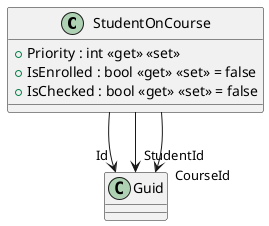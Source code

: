 @startuml
class StudentOnCourse {
    + Priority : int <<get>> <<set>>
    + IsEnrolled : bool <<get>> <<set>> = false
    + IsChecked : bool <<get>> <<set>> = false
}
StudentOnCourse --> "Id" Guid
StudentOnCourse --> "StudentId" Guid
StudentOnCourse --> "CourseId" Guid
@enduml
